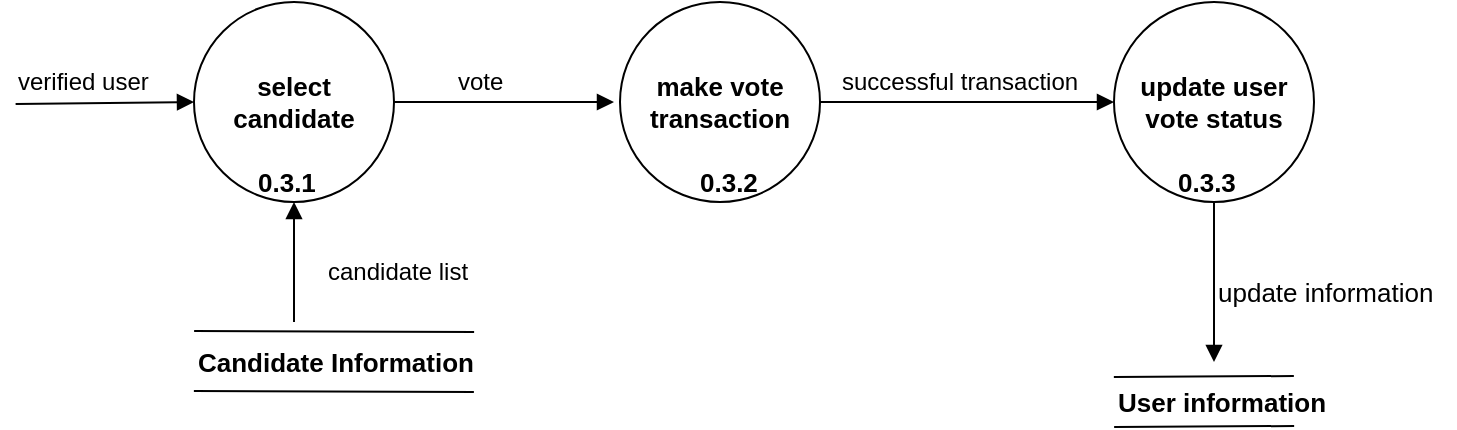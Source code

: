 <mxfile version="12.2.6" type="github" pages="1">
  <diagram id="U7JS1V6rSenNpCV7LFmY" name="Page-1">
    <mxGraphModel dx="1024" dy="534" grid="1" gridSize="10" guides="1" tooltips="1" connect="1" arrows="1" fold="1" page="1" pageScale="1" pageWidth="827" pageHeight="1169" math="0" shadow="0">
      <root>
        <mxCell id="0"/>
        <mxCell id="1" parent="0"/>
        <mxCell id="wvIx813yQVrWYmDs5u9P-14" style="edgeStyle=orthogonalEdgeStyle;rounded=0;orthogonalLoop=1;jettySize=auto;html=1;endArrow=block;endFill=1;" edge="1" parent="1" source="wvIx813yQVrWYmDs5u9P-1">
          <mxGeometry relative="1" as="geometry">
            <mxPoint x="410" y="210" as="targetPoint"/>
          </mxGeometry>
        </mxCell>
        <mxCell id="wvIx813yQVrWYmDs5u9P-1" value="select candidate" style="ellipse;whiteSpace=wrap;html=1;aspect=fixed;fontSize=13;fontStyle=1" vertex="1" parent="1">
          <mxGeometry x="200" y="160" width="100" height="100" as="geometry"/>
        </mxCell>
        <mxCell id="wvIx813yQVrWYmDs5u9P-3" value="" style="endArrow=block;html=1;entryX=0;entryY=0.5;entryDx=0;entryDy=0;endFill=1;exitX=0.01;exitY=1.05;exitDx=0;exitDy=0;exitPerimeter=0;" edge="1" parent="1" source="wvIx813yQVrWYmDs5u9P-4" target="wvIx813yQVrWYmDs5u9P-1">
          <mxGeometry width="50" height="50" relative="1" as="geometry">
            <mxPoint x="50" y="210" as="sourcePoint"/>
            <mxPoint x="110" y="190" as="targetPoint"/>
          </mxGeometry>
        </mxCell>
        <mxCell id="wvIx813yQVrWYmDs5u9P-4" value="verified user" style="text;html=1;resizable=0;points=[];autosize=1;align=left;verticalAlign=top;spacingTop=-4;" vertex="1" parent="1">
          <mxGeometry x="110" y="190" width="80" height="20" as="geometry"/>
        </mxCell>
        <mxCell id="wvIx813yQVrWYmDs5u9P-6" value="" style="shape=link;html=1;endArrow=block;endFill=1;width=30;" edge="1" parent="1">
          <mxGeometry width="50" height="50" relative="1" as="geometry">
            <mxPoint x="200" y="339.5" as="sourcePoint"/>
            <mxPoint x="340" y="340" as="targetPoint"/>
          </mxGeometry>
        </mxCell>
        <mxCell id="wvIx813yQVrWYmDs5u9P-7" value="Candidate Information" style="text;html=1;resizable=0;points=[];autosize=1;align=left;verticalAlign=top;spacingTop=-4;fontSize=13;fontStyle=1" vertex="1" parent="1">
          <mxGeometry x="200" y="330" width="130" height="20" as="geometry"/>
        </mxCell>
        <mxCell id="wvIx813yQVrWYmDs5u9P-12" value="" style="endArrow=block;html=1;entryX=0.5;entryY=1;entryDx=0;entryDy=0;endFill=1;" edge="1" parent="1" target="wvIx813yQVrWYmDs5u9P-1">
          <mxGeometry width="50" height="50" relative="1" as="geometry">
            <mxPoint x="250" y="320" as="sourcePoint"/>
            <mxPoint x="280" y="280" as="targetPoint"/>
          </mxGeometry>
        </mxCell>
        <mxCell id="wvIx813yQVrWYmDs5u9P-13" value="candidate list" style="text;html=1;resizable=0;points=[];autosize=1;align=left;verticalAlign=top;spacingTop=-4;" vertex="1" parent="1">
          <mxGeometry x="265" y="285" width="90" height="20" as="geometry"/>
        </mxCell>
        <mxCell id="wvIx813yQVrWYmDs5u9P-15" value="vote" style="text;html=1;resizable=0;points=[];autosize=1;align=left;verticalAlign=top;spacingTop=-4;" vertex="1" parent="1">
          <mxGeometry x="330" y="190" width="40" height="20" as="geometry"/>
        </mxCell>
        <mxCell id="wvIx813yQVrWYmDs5u9P-19" style="edgeStyle=orthogonalEdgeStyle;rounded=0;orthogonalLoop=1;jettySize=auto;html=1;exitX=1;exitY=0.5;exitDx=0;exitDy=0;entryX=0;entryY=0.5;entryDx=0;entryDy=0;endArrow=block;endFill=1;" edge="1" parent="1" source="wvIx813yQVrWYmDs5u9P-16" target="wvIx813yQVrWYmDs5u9P-17">
          <mxGeometry relative="1" as="geometry"/>
        </mxCell>
        <mxCell id="wvIx813yQVrWYmDs5u9P-16" value="make vote transaction" style="ellipse;whiteSpace=wrap;html=1;aspect=fixed;fontSize=13;fontStyle=1" vertex="1" parent="1">
          <mxGeometry x="413" y="160" width="100" height="100" as="geometry"/>
        </mxCell>
        <mxCell id="wvIx813yQVrWYmDs5u9P-21" style="edgeStyle=orthogonalEdgeStyle;rounded=0;orthogonalLoop=1;jettySize=auto;html=1;endArrow=block;endFill=1;" edge="1" parent="1" source="wvIx813yQVrWYmDs5u9P-17">
          <mxGeometry relative="1" as="geometry">
            <mxPoint x="710" y="340" as="targetPoint"/>
          </mxGeometry>
        </mxCell>
        <mxCell id="wvIx813yQVrWYmDs5u9P-17" value="update user vote status" style="ellipse;whiteSpace=wrap;html=1;aspect=fixed;fontSize=13;fontStyle=1" vertex="1" parent="1">
          <mxGeometry x="660" y="160" width="100" height="100" as="geometry"/>
        </mxCell>
        <mxCell id="wvIx813yQVrWYmDs5u9P-20" value="successful transaction" style="text;html=1;resizable=0;points=[];autosize=1;align=left;verticalAlign=top;spacingTop=-4;" vertex="1" parent="1">
          <mxGeometry x="521.5" y="190" width="130" height="20" as="geometry"/>
        </mxCell>
        <mxCell id="wvIx813yQVrWYmDs5u9P-22" value="" style="shape=link;html=1;endArrow=block;endFill=1;width=25;" edge="1" parent="1">
          <mxGeometry width="50" height="50" relative="1" as="geometry">
            <mxPoint x="660" y="360" as="sourcePoint"/>
            <mxPoint x="750" y="359.5" as="targetPoint"/>
          </mxGeometry>
        </mxCell>
        <mxCell id="wvIx813yQVrWYmDs5u9P-23" value="User information" style="text;html=1;resizable=0;points=[];autosize=1;align=left;verticalAlign=top;spacingTop=-4;fontSize=13;fontStyle=1" vertex="1" parent="1">
          <mxGeometry x="660" y="350" width="100" height="20" as="geometry"/>
        </mxCell>
        <mxCell id="wvIx813yQVrWYmDs5u9P-24" value="update information" style="text;html=1;resizable=0;points=[];autosize=1;align=left;verticalAlign=top;spacingTop=-4;fontSize=13;" vertex="1" parent="1">
          <mxGeometry x="710" y="295" width="120" height="20" as="geometry"/>
        </mxCell>
        <mxCell id="wvIx813yQVrWYmDs5u9P-25" value="&lt;b&gt;0.3.1&lt;/b&gt;" style="text;html=1;resizable=0;points=[];autosize=1;align=left;verticalAlign=top;spacingTop=-4;fontSize=13;" vertex="1" parent="1">
          <mxGeometry x="230" y="240" width="40" height="20" as="geometry"/>
        </mxCell>
        <mxCell id="wvIx813yQVrWYmDs5u9P-26" value="&lt;b&gt;0.3.3&lt;/b&gt;" style="text;html=1;resizable=0;points=[];autosize=1;align=left;verticalAlign=top;spacingTop=-4;fontSize=13;" vertex="1" parent="1">
          <mxGeometry x="690" y="240" width="40" height="20" as="geometry"/>
        </mxCell>
        <mxCell id="wvIx813yQVrWYmDs5u9P-27" value="&lt;b&gt;0.3.2&lt;/b&gt;" style="text;html=1;resizable=0;points=[];autosize=1;align=left;verticalAlign=top;spacingTop=-4;fontSize=13;" vertex="1" parent="1">
          <mxGeometry x="451" y="240" width="40" height="20" as="geometry"/>
        </mxCell>
      </root>
    </mxGraphModel>
  </diagram>
</mxfile>
